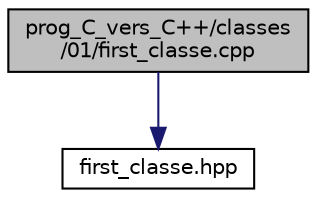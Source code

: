 digraph "prog_C_vers_C++/classes/01/first_classe.cpp"
{
  edge [fontname="Helvetica",fontsize="10",labelfontname="Helvetica",labelfontsize="10"];
  node [fontname="Helvetica",fontsize="10",shape=record];
  Node0 [label="prog_C_vers_C++/classes\l/01/first_classe.cpp",height=0.2,width=0.4,color="black", fillcolor="grey75", style="filled", fontcolor="black"];
  Node0 -> Node1 [color="midnightblue",fontsize="10",style="solid",fontname="Helvetica"];
  Node1 [label="first_classe.hpp",height=0.2,width=0.4,color="black", fillcolor="white", style="filled",URL="$01_2first__classe_8hpp.html"];
}

